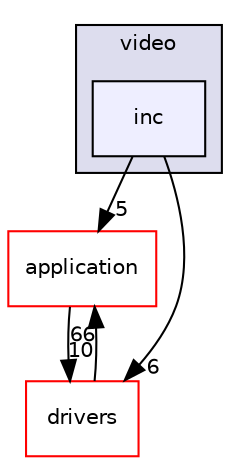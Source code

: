 digraph "inc" {
  compound=true
  node [ fontsize="10", fontname="Helvetica"];
  edge [ labelfontsize="10", labelfontname="Helvetica"];
  subgraph clusterdir_2e7f461624cd9fc7fcf113d3c6c0a1a4 {
    graph [ bgcolor="#ddddee", pencolor="black", label="video" fontname="Helvetica", fontsize="10", URL="dir_2e7f461624cd9fc7fcf113d3c6c0a1a4.html"]
  dir_3b5bc70c6ca59a18bbd9439cb2e8cfa1 [shape=box, label="inc", style="filled", fillcolor="#eeeeff", pencolor="black", URL="dir_3b5bc70c6ca59a18bbd9439cb2e8cfa1.html"];
  }
  dir_eda2a6d705da8f3400ffe9a7dcb90b30 [shape=box label="application" fillcolor="white" style="filled" color="red" URL="dir_eda2a6d705da8f3400ffe9a7dcb90b30.html"];
  dir_08ce54ab20ebf3a819d624811685620e [shape=box label="drivers" fillcolor="white" style="filled" color="red" URL="dir_08ce54ab20ebf3a819d624811685620e.html"];
  dir_eda2a6d705da8f3400ffe9a7dcb90b30->dir_08ce54ab20ebf3a819d624811685620e [headlabel="10", labeldistance=1.5 headhref="dir_000002_000006.html"];
  dir_08ce54ab20ebf3a819d624811685620e->dir_eda2a6d705da8f3400ffe9a7dcb90b30 [headlabel="66", labeldistance=1.5 headhref="dir_000006_000002.html"];
  dir_3b5bc70c6ca59a18bbd9439cb2e8cfa1->dir_eda2a6d705da8f3400ffe9a7dcb90b30 [headlabel="5", labeldistance=1.5 headhref="dir_000081_000002.html"];
  dir_3b5bc70c6ca59a18bbd9439cb2e8cfa1->dir_08ce54ab20ebf3a819d624811685620e [headlabel="6", labeldistance=1.5 headhref="dir_000081_000006.html"];
}
